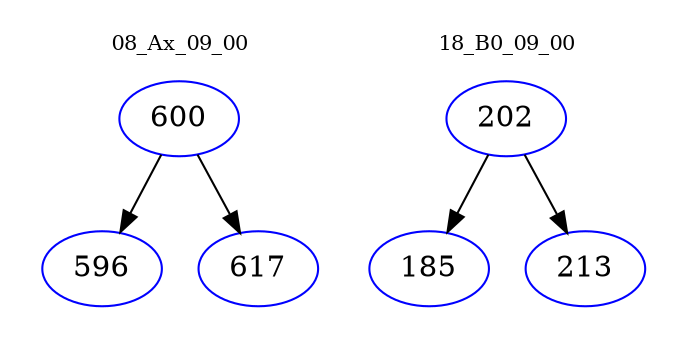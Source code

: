 digraph{
subgraph cluster_0 {
color = white
label = "08_Ax_09_00";
fontsize=10;
T0_600 [label="600", color="blue"]
T0_600 -> T0_596 [color="black"]
T0_596 [label="596", color="blue"]
T0_600 -> T0_617 [color="black"]
T0_617 [label="617", color="blue"]
}
subgraph cluster_1 {
color = white
label = "18_B0_09_00";
fontsize=10;
T1_202 [label="202", color="blue"]
T1_202 -> T1_185 [color="black"]
T1_185 [label="185", color="blue"]
T1_202 -> T1_213 [color="black"]
T1_213 [label="213", color="blue"]
}
}
